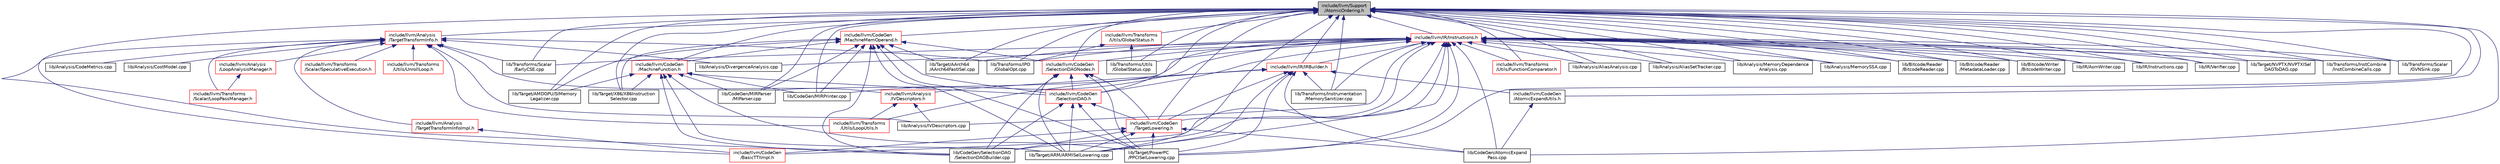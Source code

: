 digraph "include/llvm/Support/AtomicOrdering.h"
{
 // LATEX_PDF_SIZE
  bgcolor="transparent";
  edge [fontname="Helvetica",fontsize="10",labelfontname="Helvetica",labelfontsize="10"];
  node [fontname="Helvetica",fontsize="10",shape="box"];
  Node1 [label="include/llvm/Support\l/AtomicOrdering.h",height=0.2,width=0.4,color="black", fillcolor="grey75", style="filled", fontcolor="black",tooltip="Atomic ordering constants."];
  Node1 -> Node2 [dir="back",color="midnightblue",fontsize="10",style="solid",fontname="Helvetica"];
  Node2 [label="include/llvm/Analysis\l/TargetTransformInfo.h",height=0.2,width=0.4,color="red",URL="$TargetTransformInfo_8h.html",tooltip="This pass exposes codegen information to IR-level passes."];
  Node2 -> Node3 [dir="back",color="midnightblue",fontsize="10",style="solid",fontname="Helvetica"];
  Node3 [label="include/llvm/Analysis\l/IVDescriptors.h",height=0.2,width=0.4,color="red",URL="$IVDescriptors_8h.html",tooltip=" "];
  Node3 -> Node4 [dir="back",color="midnightblue",fontsize="10",style="solid",fontname="Helvetica"];
  Node4 [label="include/llvm/Transforms\l/Utils/LoopUtils.h",height=0.2,width=0.4,color="red",URL="$LoopUtils_8h.html",tooltip=" "];
  Node3 -> Node47 [dir="back",color="midnightblue",fontsize="10",style="solid",fontname="Helvetica"];
  Node47 [label="lib/Analysis/IVDescriptors.cpp",height=0.2,width=0.4,color="black",URL="$IVDescriptors_8cpp.html",tooltip=" "];
  Node2 -> Node49 [dir="back",color="midnightblue",fontsize="10",style="solid",fontname="Helvetica"];
  Node49 [label="include/llvm/Analysis\l/LoopAnalysisManager.h",height=0.2,width=0.4,color="red",URL="$LoopAnalysisManager_8h.html",tooltip="This header provides classes for managing per-loop analyses."];
  Node49 -> Node134 [dir="back",color="midnightblue",fontsize="10",style="solid",fontname="Helvetica"];
  Node134 [label="include/llvm/Transforms\l/Scalar/LoopPassManager.h",height=0.2,width=0.4,color="red",URL="$LoopPassManager_8h.html",tooltip="This header provides classes for managing a pipeline of passes over loops in LLVM IR."];
  Node2 -> Node59 [dir="back",color="midnightblue",fontsize="10",style="solid",fontname="Helvetica"];
  Node59 [label="include/llvm/Analysis\l/TargetTransformInfoImpl.h",height=0.2,width=0.4,color="red",URL="$TargetTransformInfoImpl_8h.html",tooltip="This file provides helpers for the implementation of a TargetTransformInfo-conforming class."];
  Node59 -> Node60 [dir="back",color="midnightblue",fontsize="10",style="solid",fontname="Helvetica"];
  Node60 [label="include/llvm/CodeGen\l/BasicTTIImpl.h",height=0.2,width=0.4,color="red",URL="$BasicTTIImpl_8h.html",tooltip="This file provides a helper that implements much of the TTI interface in terms of the target-independ..."];
  Node2 -> Node60 [dir="back",color="midnightblue",fontsize="10",style="solid",fontname="Helvetica"];
  Node2 -> Node134 [dir="back",color="midnightblue",fontsize="10",style="solid",fontname="Helvetica"];
  Node2 -> Node154 [dir="back",color="midnightblue",fontsize="10",style="solid",fontname="Helvetica"];
  Node154 [label="include/llvm/Transforms\l/Scalar/SpeculativeExecution.h",height=0.2,width=0.4,color="red",URL="$SpeculativeExecution_8h.html",tooltip=" "];
  Node2 -> Node4 [dir="back",color="midnightblue",fontsize="10",style="solid",fontname="Helvetica"];
  Node2 -> Node156 [dir="back",color="midnightblue",fontsize="10",style="solid",fontname="Helvetica"];
  Node156 [label="include/llvm/Transforms\l/Utils/UnrollLoop.h",height=0.2,width=0.4,color="red",URL="$UnrollLoop_8h.html",tooltip=" "];
  Node2 -> Node158 [dir="back",color="midnightblue",fontsize="10",style="solid",fontname="Helvetica"];
  Node158 [label="lib/Analysis/CodeMetrics.cpp",height=0.2,width=0.4,color="black",URL="$CodeMetrics_8cpp.html",tooltip=" "];
  Node2 -> Node159 [dir="back",color="midnightblue",fontsize="10",style="solid",fontname="Helvetica"];
  Node159 [label="lib/Analysis/CostModel.cpp",height=0.2,width=0.4,color="black",URL="$CostModel_8cpp.html",tooltip=" "];
  Node2 -> Node160 [dir="back",color="midnightblue",fontsize="10",style="solid",fontname="Helvetica"];
  Node160 [label="lib/Analysis/DivergenceAnalysis.cpp",height=0.2,width=0.4,color="black",URL="$DivergenceAnalysis_8cpp.html",tooltip=" "];
  Node2 -> Node47 [dir="back",color="midnightblue",fontsize="10",style="solid",fontname="Helvetica"];
  Node2 -> Node232 [dir="back",color="midnightblue",fontsize="10",style="solid",fontname="Helvetica"];
  Node232 [label="lib/Transforms/IPO\l/GlobalOpt.cpp",height=0.2,width=0.4,color="black",URL="$GlobalOpt_8cpp.html",tooltip=" "];
  Node2 -> Node242 [dir="back",color="midnightblue",fontsize="10",style="solid",fontname="Helvetica"];
  Node242 [label="lib/Transforms/Scalar\l/EarlyCSE.cpp",height=0.2,width=0.4,color="black",URL="$EarlyCSE_8cpp.html",tooltip=" "];
  Node1 -> Node256 [dir="back",color="midnightblue",fontsize="10",style="solid",fontname="Helvetica"];
  Node256 [label="include/llvm/CodeGen\l/AtomicExpandUtils.h",height=0.2,width=0.4,color="black",URL="$AtomicExpandUtils_8h.html",tooltip=" "];
  Node256 -> Node257 [dir="back",color="midnightblue",fontsize="10",style="solid",fontname="Helvetica"];
  Node257 [label="lib/CodeGen/AtomicExpand\lPass.cpp",height=0.2,width=0.4,color="black",URL="$AtomicExpandPass_8cpp.html",tooltip=" "];
  Node1 -> Node258 [dir="back",color="midnightblue",fontsize="10",style="solid",fontname="Helvetica"];
  Node258 [label="include/llvm/CodeGen\l/MachineFunction.h",height=0.2,width=0.4,color="red",URL="$MachineFunction_8h.html",tooltip=" "];
  Node258 -> Node1048 [dir="back",color="midnightblue",fontsize="10",style="solid",fontname="Helvetica"];
  Node1048 [label="include/llvm/CodeGen\l/SelectionDAG.h",height=0.2,width=0.4,color="red",URL="$SelectionDAG_8h.html",tooltip=" "];
  Node1048 -> Node1049 [dir="back",color="midnightblue",fontsize="10",style="solid",fontname="Helvetica"];
  Node1049 [label="include/llvm/CodeGen\l/TargetLowering.h",height=0.2,width=0.4,color="red",URL="$TargetLowering_8h.html",tooltip="This file describes how to lower LLVM code to machine code."];
  Node1049 -> Node60 [dir="back",color="midnightblue",fontsize="10",style="solid",fontname="Helvetica"];
  Node1049 -> Node257 [dir="back",color="midnightblue",fontsize="10",style="solid",fontname="Helvetica"];
  Node1049 -> Node107 [dir="back",color="midnightblue",fontsize="10",style="solid",fontname="Helvetica"];
  Node107 [label="lib/CodeGen/SelectionDAG\l/SelectionDAGBuilder.cpp",height=0.2,width=0.4,color="black",URL="$SelectionDAGBuilder_8cpp.html",tooltip=" "];
  Node1049 -> Node109 [dir="back",color="midnightblue",fontsize="10",style="solid",fontname="Helvetica"];
  Node109 [label="lib/Target/ARM/ARMISelLowering.cpp",height=0.2,width=0.4,color="black",URL="$ARMISelLowering_8cpp.html",tooltip=" "];
  Node1049 -> Node489 [dir="back",color="midnightblue",fontsize="10",style="solid",fontname="Helvetica"];
  Node489 [label="lib/Target/PowerPC\l/PPCISelLowering.cpp",height=0.2,width=0.4,color="black",URL="$PPCISelLowering_8cpp.html",tooltip=" "];
  Node1048 -> Node107 [dir="back",color="midnightblue",fontsize="10",style="solid",fontname="Helvetica"];
  Node1048 -> Node109 [dir="back",color="midnightblue",fontsize="10",style="solid",fontname="Helvetica"];
  Node1048 -> Node489 [dir="back",color="midnightblue",fontsize="10",style="solid",fontname="Helvetica"];
  Node258 -> Node741 [dir="back",color="midnightblue",fontsize="10",style="solid",fontname="Helvetica"];
  Node741 [label="lib/CodeGen/MIRParser\l/MIParser.cpp",height=0.2,width=0.4,color="black",URL="$MIParser_8cpp.html",tooltip=" "];
  Node258 -> Node742 [dir="back",color="midnightblue",fontsize="10",style="solid",fontname="Helvetica"];
  Node742 [label="lib/CodeGen/MIRPrinter.cpp",height=0.2,width=0.4,color="black",URL="$MIRPrinter_8cpp.html",tooltip=" "];
  Node258 -> Node107 [dir="back",color="midnightblue",fontsize="10",style="solid",fontname="Helvetica"];
  Node258 -> Node348 [dir="back",color="midnightblue",fontsize="10",style="solid",fontname="Helvetica"];
  Node348 [label="lib/Target/AMDGPU/SIMemory\lLegalizer.cpp",height=0.2,width=0.4,color="black",URL="$SIMemoryLegalizer_8cpp.html",tooltip="Memory legalizer - implements memory model."];
  Node258 -> Node109 [dir="back",color="midnightblue",fontsize="10",style="solid",fontname="Helvetica"];
  Node258 -> Node489 [dir="back",color="midnightblue",fontsize="10",style="solid",fontname="Helvetica"];
  Node258 -> Node223 [dir="back",color="midnightblue",fontsize="10",style="solid",fontname="Helvetica"];
  Node223 [label="lib/Target/X86/X86Instruction\lSelector.cpp",height=0.2,width=0.4,color="black",URL="$X86InstructionSelector_8cpp.html",tooltip="This file implements the targeting of the InstructionSelector class for X86."];
  Node1 -> Node1133 [dir="back",color="midnightblue",fontsize="10",style="solid",fontname="Helvetica"];
  Node1133 [label="include/llvm/CodeGen\l/MachineMemOperand.h",height=0.2,width=0.4,color="red",URL="$MachineMemOperand_8h.html",tooltip=" "];
  Node1133 -> Node258 [dir="back",color="midnightblue",fontsize="10",style="solid",fontname="Helvetica"];
  Node1133 -> Node1048 [dir="back",color="midnightblue",fontsize="10",style="solid",fontname="Helvetica"];
  Node1133 -> Node1215 [dir="back",color="midnightblue",fontsize="10",style="solid",fontname="Helvetica"];
  Node1215 [label="include/llvm/CodeGen\l/SelectionDAGNodes.h",height=0.2,width=0.4,color="red",URL="$SelectionDAGNodes_8h.html",tooltip=" "];
  Node1215 -> Node1048 [dir="back",color="midnightblue",fontsize="10",style="solid",fontname="Helvetica"];
  Node1215 -> Node1049 [dir="back",color="midnightblue",fontsize="10",style="solid",fontname="Helvetica"];
  Node1215 -> Node107 [dir="back",color="midnightblue",fontsize="10",style="solid",fontname="Helvetica"];
  Node1215 -> Node109 [dir="back",color="midnightblue",fontsize="10",style="solid",fontname="Helvetica"];
  Node1215 -> Node489 [dir="back",color="midnightblue",fontsize="10",style="solid",fontname="Helvetica"];
  Node1133 -> Node741 [dir="back",color="midnightblue",fontsize="10",style="solid",fontname="Helvetica"];
  Node1133 -> Node742 [dir="back",color="midnightblue",fontsize="10",style="solid",fontname="Helvetica"];
  Node1133 -> Node107 [dir="back",color="midnightblue",fontsize="10",style="solid",fontname="Helvetica"];
  Node1133 -> Node283 [dir="back",color="midnightblue",fontsize="10",style="solid",fontname="Helvetica"];
  Node283 [label="lib/Target/AArch64\l/AArch64FastISel.cpp",height=0.2,width=0.4,color="black",URL="$AArch64FastISel_8cpp.html",tooltip=" "];
  Node1133 -> Node348 [dir="back",color="midnightblue",fontsize="10",style="solid",fontname="Helvetica"];
  Node1133 -> Node109 [dir="back",color="midnightblue",fontsize="10",style="solid",fontname="Helvetica"];
  Node1133 -> Node489 [dir="back",color="midnightblue",fontsize="10",style="solid",fontname="Helvetica"];
  Node1133 -> Node223 [dir="back",color="midnightblue",fontsize="10",style="solid",fontname="Helvetica"];
  Node1 -> Node1048 [dir="back",color="midnightblue",fontsize="10",style="solid",fontname="Helvetica"];
  Node1 -> Node1215 [dir="back",color="midnightblue",fontsize="10",style="solid",fontname="Helvetica"];
  Node1 -> Node1049 [dir="back",color="midnightblue",fontsize="10",style="solid",fontname="Helvetica"];
  Node1 -> Node1232 [dir="back",color="midnightblue",fontsize="10",style="solid",fontname="Helvetica"];
  Node1232 [label="include/llvm/IR/IRBuilder.h",height=0.2,width=0.4,color="red",URL="$IRBuilder_8h.html",tooltip=" "];
  Node1232 -> Node3 [dir="back",color="midnightblue",fontsize="10",style="solid",fontname="Helvetica"];
  Node1232 -> Node256 [dir="back",color="midnightblue",fontsize="10",style="solid",fontname="Helvetica"];
  Node1232 -> Node1049 [dir="back",color="midnightblue",fontsize="10",style="solid",fontname="Helvetica"];
  Node1232 -> Node4 [dir="back",color="midnightblue",fontsize="10",style="solid",fontname="Helvetica"];
  Node1232 -> Node257 [dir="back",color="midnightblue",fontsize="10",style="solid",fontname="Helvetica"];
  Node1232 -> Node109 [dir="back",color="midnightblue",fontsize="10",style="solid",fontname="Helvetica"];
  Node1232 -> Node489 [dir="back",color="midnightblue",fontsize="10",style="solid",fontname="Helvetica"];
  Node1232 -> Node1317 [dir="back",color="midnightblue",fontsize="10",style="solid",fontname="Helvetica"];
  Node1317 [label="lib/Transforms/Instrumentation\l/MemorySanitizer.cpp",height=0.2,width=0.4,color="black",URL="$MemorySanitizer_8cpp.html",tooltip="This file is a part of MemorySanitizer, a detector of uninitialized reads."];
  Node1 -> Node1337 [dir="back",color="midnightblue",fontsize="10",style="solid",fontname="Helvetica"];
  Node1337 [label="include/llvm/IR/Instructions.h",height=0.2,width=0.4,color="red",URL="$Instructions_8h.html",tooltip=" "];
  Node1337 -> Node60 [dir="back",color="midnightblue",fontsize="10",style="solid",fontname="Helvetica"];
  Node1337 -> Node1048 [dir="back",color="midnightblue",fontsize="10",style="solid",fontname="Helvetica"];
  Node1337 -> Node1215 [dir="back",color="midnightblue",fontsize="10",style="solid",fontname="Helvetica"];
  Node1337 -> Node1049 [dir="back",color="midnightblue",fontsize="10",style="solid",fontname="Helvetica"];
  Node1337 -> Node1232 [dir="back",color="midnightblue",fontsize="10",style="solid",fontname="Helvetica"];
  Node1337 -> Node1585 [dir="back",color="midnightblue",fontsize="10",style="solid",fontname="Helvetica"];
  Node1585 [label="include/llvm/Transforms\l/Utils/FunctionComparator.h",height=0.2,width=0.4,color="red",URL="$FunctionComparator_8h.html",tooltip=" "];
  Node1337 -> Node1343 [dir="back",color="midnightblue",fontsize="10",style="solid",fontname="Helvetica"];
  Node1343 [label="lib/Analysis/AliasAnalysis.cpp",height=0.2,width=0.4,color="black",URL="$AliasAnalysis_8cpp.html",tooltip=" "];
  Node1337 -> Node1341 [dir="back",color="midnightblue",fontsize="10",style="solid",fontname="Helvetica"];
  Node1341 [label="lib/Analysis/AliasSetTracker.cpp",height=0.2,width=0.4,color="black",URL="$AliasSetTracker_8cpp.html",tooltip=" "];
  Node1337 -> Node160 [dir="back",color="midnightblue",fontsize="10",style="solid",fontname="Helvetica"];
  Node1337 -> Node47 [dir="back",color="midnightblue",fontsize="10",style="solid",fontname="Helvetica"];
  Node1337 -> Node1240 [dir="back",color="midnightblue",fontsize="10",style="solid",fontname="Helvetica"];
  Node1240 [label="lib/Analysis/MemoryDependence\lAnalysis.cpp",height=0.2,width=0.4,color="black",URL="$MemoryDependenceAnalysis_8cpp.html",tooltip=" "];
  Node1337 -> Node1374 [dir="back",color="midnightblue",fontsize="10",style="solid",fontname="Helvetica"];
  Node1374 [label="lib/Analysis/MemorySSA.cpp",height=0.2,width=0.4,color="black",URL="$MemorySSA_8cpp.html",tooltip=" "];
  Node1337 -> Node1544 [dir="back",color="midnightblue",fontsize="10",style="solid",fontname="Helvetica"];
  Node1544 [label="lib/Bitcode/Reader\l/BitcodeReader.cpp",height=0.2,width=0.4,color="black",URL="$BitcodeReader_8cpp.html",tooltip=" "];
  Node1337 -> Node1561 [dir="back",color="midnightblue",fontsize="10",style="solid",fontname="Helvetica"];
  Node1561 [label="lib/Bitcode/Reader\l/MetadataLoader.cpp",height=0.2,width=0.4,color="black",URL="$MetadataLoader_8cpp.html",tooltip=" "];
  Node1337 -> Node1545 [dir="back",color="midnightblue",fontsize="10",style="solid",fontname="Helvetica"];
  Node1545 [label="lib/Bitcode/Writer\l/BitcodeWriter.cpp",height=0.2,width=0.4,color="black",URL="$BitcodeWriter_8cpp.html",tooltip=" "];
  Node1337 -> Node257 [dir="back",color="midnightblue",fontsize="10",style="solid",fontname="Helvetica"];
  Node1337 -> Node741 [dir="back",color="midnightblue",fontsize="10",style="solid",fontname="Helvetica"];
  Node1337 -> Node742 [dir="back",color="midnightblue",fontsize="10",style="solid",fontname="Helvetica"];
  Node1337 -> Node107 [dir="back",color="midnightblue",fontsize="10",style="solid",fontname="Helvetica"];
  Node1337 -> Node1554 [dir="back",color="midnightblue",fontsize="10",style="solid",fontname="Helvetica"];
  Node1554 [label="lib/IR/AsmWriter.cpp",height=0.2,width=0.4,color="black",URL="$AsmWriter_8cpp.html",tooltip=" "];
  Node1337 -> Node1547 [dir="back",color="midnightblue",fontsize="10",style="solid",fontname="Helvetica"];
  Node1547 [label="lib/IR/Instructions.cpp",height=0.2,width=0.4,color="black",URL="$Instructions_8cpp.html",tooltip=" "];
  Node1337 -> Node1536 [dir="back",color="midnightblue",fontsize="10",style="solid",fontname="Helvetica"];
  Node1536 [label="lib/IR/Verifier.cpp",height=0.2,width=0.4,color="black",URL="$Verifier_8cpp.html",tooltip=" "];
  Node1337 -> Node283 [dir="back",color="midnightblue",fontsize="10",style="solid",fontname="Helvetica"];
  Node1337 -> Node109 [dir="back",color="midnightblue",fontsize="10",style="solid",fontname="Helvetica"];
  Node1337 -> Node887 [dir="back",color="midnightblue",fontsize="10",style="solid",fontname="Helvetica"];
  Node887 [label="lib/Target/NVPTX/NVPTXISel\lDAGToDAG.cpp",height=0.2,width=0.4,color="black",URL="$NVPTXISelDAGToDAG_8cpp.html",tooltip=" "];
  Node1337 -> Node489 [dir="back",color="midnightblue",fontsize="10",style="solid",fontname="Helvetica"];
  Node1337 -> Node232 [dir="back",color="midnightblue",fontsize="10",style="solid",fontname="Helvetica"];
  Node1337 -> Node111 [dir="back",color="midnightblue",fontsize="10",style="solid",fontname="Helvetica"];
  Node111 [label="lib/Transforms/InstCombine\l/InstCombineCalls.cpp",height=0.2,width=0.4,color="black",URL="$InstCombineCalls_8cpp.html",tooltip=" "];
  Node1337 -> Node1317 [dir="back",color="midnightblue",fontsize="10",style="solid",fontname="Helvetica"];
  Node1337 -> Node242 [dir="back",color="midnightblue",fontsize="10",style="solid",fontname="Helvetica"];
  Node1337 -> Node1356 [dir="back",color="midnightblue",fontsize="10",style="solid",fontname="Helvetica"];
  Node1356 [label="lib/Transforms/Scalar\l/GVNSink.cpp",height=0.2,width=0.4,color="black",URL="$GVNSink_8cpp.html",tooltip="This pass attempts to sink instructions into successors, reducing static instruction count and enabli..."];
  Node1337 -> Node1550 [dir="back",color="midnightblue",fontsize="10",style="solid",fontname="Helvetica"];
  Node1550 [label="lib/Transforms/Utils\l/GlobalStatus.cpp",height=0.2,width=0.4,color="black",URL="$GlobalStatus_8cpp.html",tooltip=" "];
  Node1 -> Node1585 [dir="back",color="midnightblue",fontsize="10",style="solid",fontname="Helvetica"];
  Node1 -> Node1611 [dir="back",color="midnightblue",fontsize="10",style="solid",fontname="Helvetica"];
  Node1611 [label="include/llvm/Transforms\l/Utils/GlobalStatus.h",height=0.2,width=0.4,color="red",URL="$GlobalStatus_8h.html",tooltip=" "];
  Node1611 -> Node232 [dir="back",color="midnightblue",fontsize="10",style="solid",fontname="Helvetica"];
  Node1611 -> Node1550 [dir="back",color="midnightblue",fontsize="10",style="solid",fontname="Helvetica"];
  Node1 -> Node1343 [dir="back",color="midnightblue",fontsize="10",style="solid",fontname="Helvetica"];
  Node1 -> Node1341 [dir="back",color="midnightblue",fontsize="10",style="solid",fontname="Helvetica"];
  Node1 -> Node1240 [dir="back",color="midnightblue",fontsize="10",style="solid",fontname="Helvetica"];
  Node1 -> Node1374 [dir="back",color="midnightblue",fontsize="10",style="solid",fontname="Helvetica"];
  Node1 -> Node1544 [dir="back",color="midnightblue",fontsize="10",style="solid",fontname="Helvetica"];
  Node1 -> Node1561 [dir="back",color="midnightblue",fontsize="10",style="solid",fontname="Helvetica"];
  Node1 -> Node1545 [dir="back",color="midnightblue",fontsize="10",style="solid",fontname="Helvetica"];
  Node1 -> Node257 [dir="back",color="midnightblue",fontsize="10",style="solid",fontname="Helvetica"];
  Node1 -> Node741 [dir="back",color="midnightblue",fontsize="10",style="solid",fontname="Helvetica"];
  Node1 -> Node742 [dir="back",color="midnightblue",fontsize="10",style="solid",fontname="Helvetica"];
  Node1 -> Node107 [dir="back",color="midnightblue",fontsize="10",style="solid",fontname="Helvetica"];
  Node1 -> Node1554 [dir="back",color="midnightblue",fontsize="10",style="solid",fontname="Helvetica"];
  Node1 -> Node1547 [dir="back",color="midnightblue",fontsize="10",style="solid",fontname="Helvetica"];
  Node1 -> Node1536 [dir="back",color="midnightblue",fontsize="10",style="solid",fontname="Helvetica"];
  Node1 -> Node283 [dir="back",color="midnightblue",fontsize="10",style="solid",fontname="Helvetica"];
  Node1 -> Node348 [dir="back",color="midnightblue",fontsize="10",style="solid",fontname="Helvetica"];
  Node1 -> Node109 [dir="back",color="midnightblue",fontsize="10",style="solid",fontname="Helvetica"];
  Node1 -> Node887 [dir="back",color="midnightblue",fontsize="10",style="solid",fontname="Helvetica"];
  Node1 -> Node489 [dir="back",color="midnightblue",fontsize="10",style="solid",fontname="Helvetica"];
  Node1 -> Node223 [dir="back",color="midnightblue",fontsize="10",style="solid",fontname="Helvetica"];
  Node1 -> Node232 [dir="back",color="midnightblue",fontsize="10",style="solid",fontname="Helvetica"];
  Node1 -> Node111 [dir="back",color="midnightblue",fontsize="10",style="solid",fontname="Helvetica"];
  Node1 -> Node1317 [dir="back",color="midnightblue",fontsize="10",style="solid",fontname="Helvetica"];
  Node1 -> Node242 [dir="back",color="midnightblue",fontsize="10",style="solid",fontname="Helvetica"];
  Node1 -> Node1356 [dir="back",color="midnightblue",fontsize="10",style="solid",fontname="Helvetica"];
  Node1 -> Node1550 [dir="back",color="midnightblue",fontsize="10",style="solid",fontname="Helvetica"];
}
